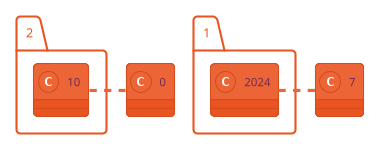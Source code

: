 {
  "sha1": "hwrk9c7ka9y8ln50drqu1riik45h5ol",
  "insertion": {
    "when": "2024-06-03T18:59:30.099Z",
    "url": "https://forum.plantuml.net/17811/theme-supports-no-calculated-from-path-and-stdlib-from-path",
    "user": "plantuml@gmail.com"
  }
}
@startuml
!theme C4_united from <C4/themes>
!include <C4/C4>
C4Version()
%version()
@enduml
